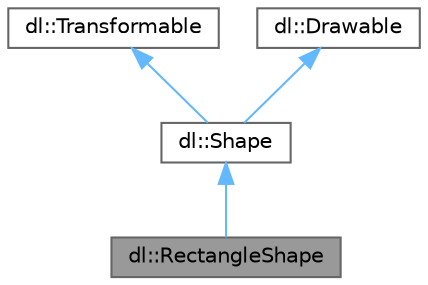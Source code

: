 digraph "dl::RectangleShape"
{
 // LATEX_PDF_SIZE
  bgcolor="transparent";
  edge [fontname=Helvetica,fontsize=10,labelfontname=Helvetica,labelfontsize=10];
  node [fontname=Helvetica,fontsize=10,shape=box,height=0.2,width=0.4];
  Node1 [id="Node000001",label="dl::RectangleShape",height=0.2,width=0.4,color="gray40", fillcolor="grey60", style="filled", fontcolor="black",tooltip="A rectangle shape."];
  Node2 -> Node1 [id="edge1_Node000001_Node000002",dir="back",color="steelblue1",style="solid",tooltip=" "];
  Node2 [id="Node000002",label="dl::Shape",height=0.2,width=0.4,color="gray40", fillcolor="white", style="filled",URL="$classdl_1_1Shape.html",tooltip="The base class for any shape."];
  Node3 -> Node2 [id="edge2_Node000002_Node000003",dir="back",color="steelblue1",style="solid",tooltip=" "];
  Node3 [id="Node000003",label="dl::Transformable",height=0.2,width=0.4,color="gray40", fillcolor="white", style="filled",URL="$classdl_1_1Transformable.html",tooltip="A base class for anything that has a position on the screen."];
  Node4 -> Node2 [id="edge3_Node000002_Node000004",dir="back",color="steelblue1",style="solid",tooltip=" "];
  Node4 [id="Node000004",label="dl::Drawable",height=0.2,width=0.4,color="gray40", fillcolor="white", style="filled",URL="$classdl_1_1Drawable.html",tooltip="The base class for any object that can be drawn to the screen."];
}
